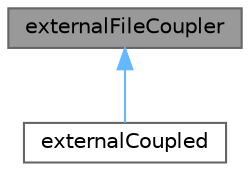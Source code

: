 digraph "externalFileCoupler"
{
 // LATEX_PDF_SIZE
  bgcolor="transparent";
  edge [fontname=Helvetica,fontsize=10,labelfontname=Helvetica,labelfontsize=10];
  node [fontname=Helvetica,fontsize=10,shape=box,height=0.2,width=0.4];
  Node1 [id="Node000001",label="externalFileCoupler",height=0.2,width=0.4,color="gray40", fillcolor="grey60", style="filled", fontcolor="black",tooltip="Encapsulates the logic for coordinating between OpenFOAM and an external application."];
  Node1 -> Node2 [id="edge1_Node000001_Node000002",dir="back",color="steelblue1",style="solid",tooltip=" "];
  Node2 [id="Node000002",label="externalCoupled",height=0.2,width=0.4,color="gray40", fillcolor="white", style="filled",URL="$classFoam_1_1functionObjects_1_1externalCoupled.html",tooltip="Provides a simple file-based communication interface for explicit coupling with an external applicati..."];
}
